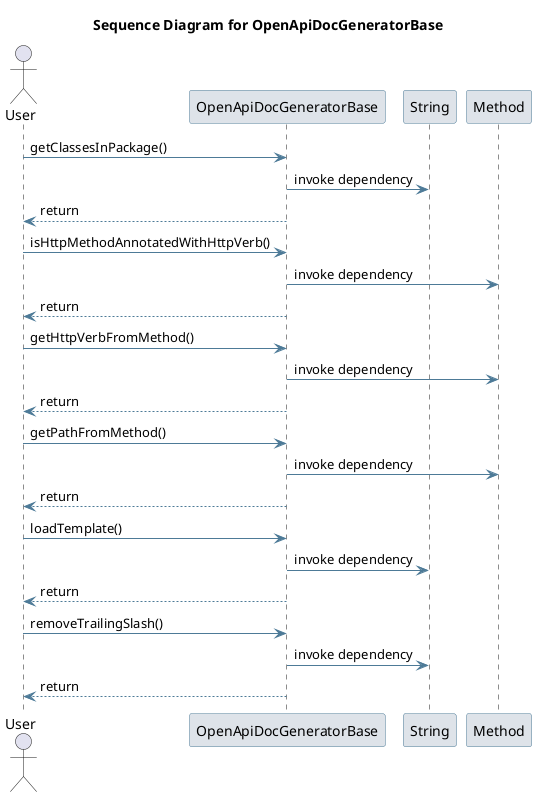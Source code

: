 @startuml
skinparam sequence {
 ArrowColor #4D7A97 
 ParticipantBorderColor #4D7A97 
 ParticipantBackgroundColor #DEE3E9 
}
title Sequence Diagram for OpenApiDocGeneratorBase

actor User
User -> OpenApiDocGeneratorBase: getClassesInPackage()
participant String
OpenApiDocGeneratorBase -> String: invoke dependency
OpenApiDocGeneratorBase --> User : return
User -> OpenApiDocGeneratorBase: isHttpMethodAnnotatedWithHttpVerb()
participant Method
OpenApiDocGeneratorBase -> Method: invoke dependency
OpenApiDocGeneratorBase --> User : return
User -> OpenApiDocGeneratorBase: getHttpVerbFromMethod()
OpenApiDocGeneratorBase -> Method: invoke dependency
OpenApiDocGeneratorBase --> User : return
User -> OpenApiDocGeneratorBase: getPathFromMethod()
OpenApiDocGeneratorBase -> Method: invoke dependency
OpenApiDocGeneratorBase --> User : return
User -> OpenApiDocGeneratorBase: loadTemplate()
OpenApiDocGeneratorBase -> String: invoke dependency
OpenApiDocGeneratorBase --> User : return
User -> OpenApiDocGeneratorBase: removeTrailingSlash()
OpenApiDocGeneratorBase -> String: invoke dependency
OpenApiDocGeneratorBase --> User : return
@enduml